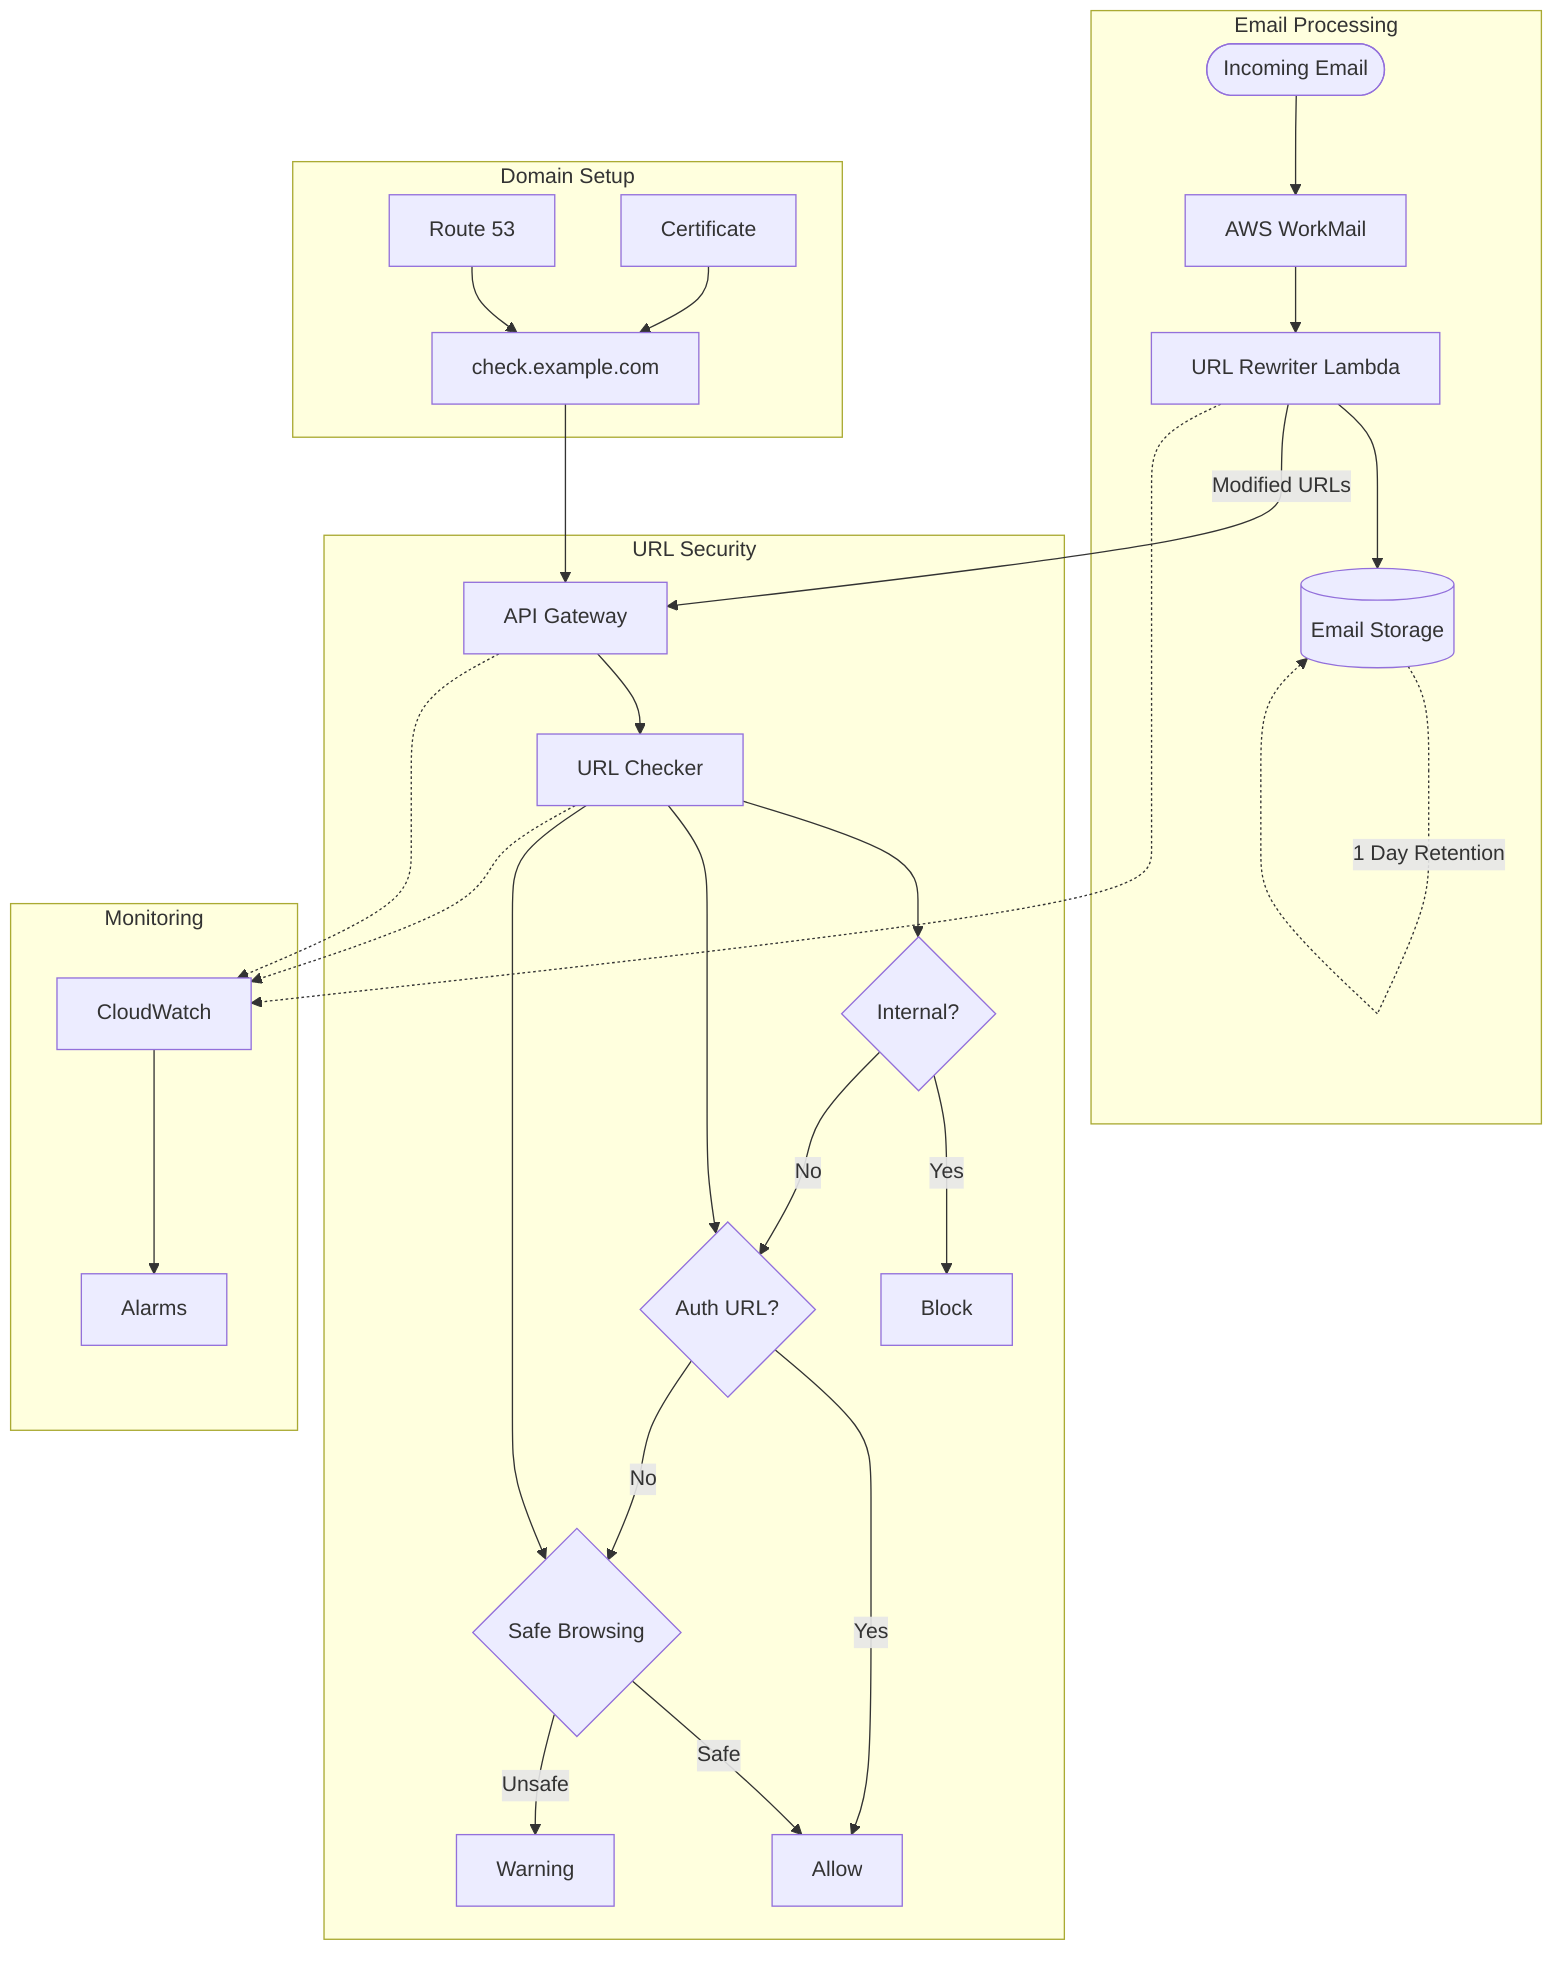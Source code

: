 %%{init: {'theme': 'default', 'themeVariables': { 'fontSize': '16px', 'fontFamily': 'arial' }}}%%
flowchart TD
    subgraph Mail["Email Processing"]
        Email([Incoming Email])
        WM[AWS WorkMail]
        WML[URL Rewriter Lambda]
        S3[(Email Storage)]
        
        Email --> WM
        WM --> WML
        WML --> S3
        S3 -.->|1 Day Retention| S3
    end

    subgraph Security["URL Security"]
        API[API Gateway]
        Check[URL Checker]
        
        WML -->|Modified URLs| API
        API --> Check
        
        Check --> V1{Internal?}
        Check --> V2{Auth URL?}
        Check --> V3{Safe Browsing}
        
        V1 -->|Yes| Block[Block]
        V1 -->|No| V2
        V2 -->|Yes| Allow[Allow]
        V2 -->|No| V3
        V3 -->|Safe| Allow
        V3 -->|Unsafe| Warn[Warning]
    end

    subgraph Monitor["Monitoring"]
        CW[CloudWatch]
        AL[Alarms]
        
        WML -.-> CW
        Check -.-> CW
        API -.-> CW
        
        CW --> AL
    end

    subgraph DNS["Domain Setup"]
        R53[Route 53]
        Cert[Certificate]
        Dom[check.example.com]
        
        R53 --> Dom
        Cert --> Dom
        Dom --> API
    end
